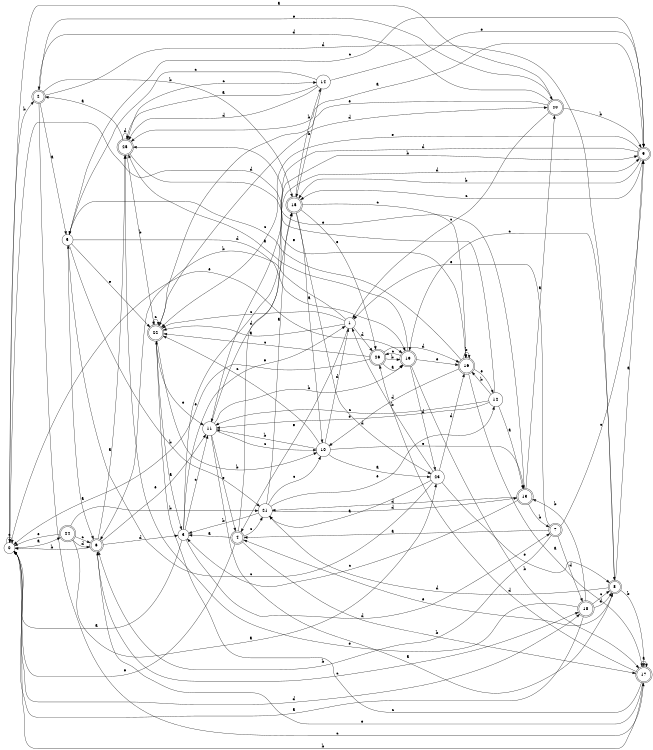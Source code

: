 digraph n22_4 {
__start0 [label="" shape="none"];

rankdir=LR;
size="8,5";

s0 [style="filled", color="black", fillcolor="white" shape="circle", label="0"];
s1 [style="filled", color="black", fillcolor="white" shape="circle", label="1"];
s2 [style="rounded,filled", color="black", fillcolor="white" shape="doublecircle", label="2"];
s3 [style="filled", color="black", fillcolor="white" shape="circle", label="3"];
s4 [style="rounded,filled", color="black", fillcolor="white" shape="doublecircle", label="4"];
s5 [style="filled", color="black", fillcolor="white" shape="circle", label="5"];
s6 [style="rounded,filled", color="black", fillcolor="white" shape="doublecircle", label="6"];
s7 [style="rounded,filled", color="black", fillcolor="white" shape="doublecircle", label="7"];
s8 [style="rounded,filled", color="black", fillcolor="white" shape="doublecircle", label="8"];
s9 [style="rounded,filled", color="black", fillcolor="white" shape="doublecircle", label="9"];
s10 [style="filled", color="black", fillcolor="white" shape="circle", label="10"];
s11 [style="filled", color="black", fillcolor="white" shape="circle", label="11"];
s12 [style="filled", color="black", fillcolor="white" shape="circle", label="12"];
s13 [style="rounded,filled", color="black", fillcolor="white" shape="doublecircle", label="13"];
s14 [style="filled", color="black", fillcolor="white" shape="circle", label="14"];
s15 [style="rounded,filled", color="black", fillcolor="white" shape="doublecircle", label="15"];
s16 [style="rounded,filled", color="black", fillcolor="white" shape="doublecircle", label="16"];
s17 [style="rounded,filled", color="black", fillcolor="white" shape="doublecircle", label="17"];
s18 [style="rounded,filled", color="black", fillcolor="white" shape="doublecircle", label="18"];
s19 [style="rounded,filled", color="black", fillcolor="white" shape="doublecircle", label="19"];
s20 [style="rounded,filled", color="black", fillcolor="white" shape="doublecircle", label="20"];
s21 [style="filled", color="black", fillcolor="white" shape="circle", label="21"];
s22 [style="rounded,filled", color="black", fillcolor="white" shape="doublecircle", label="22"];
s23 [style="filled", color="black", fillcolor="white" shape="circle", label="23"];
s24 [style="rounded,filled", color="black", fillcolor="white" shape="doublecircle", label="24"];
s25 [style="rounded,filled", color="black", fillcolor="white" shape="doublecircle", label="25"];
s26 [style="rounded,filled", color="black", fillcolor="white" shape="doublecircle", label="26"];
s0 -> s24 [label="a"];
s0 -> s2 [label="b"];
s0 -> s0 [label="c"];
s0 -> s18 [label="d"];
s0 -> s19 [label="e"];
s1 -> s22 [label="a"];
s1 -> s6 [label="b"];
s1 -> s22 [label="c"];
s1 -> s26 [label="d"];
s1 -> s4 [label="e"];
s2 -> s5 [label="a"];
s2 -> s15 [label="b"];
s2 -> s17 [label="c"];
s2 -> s8 [label="d"];
s2 -> s20 [label="e"];
s3 -> s0 [label="a"];
s3 -> s9 [label="b"];
s3 -> s11 [label="c"];
s3 -> s7 [label="d"];
s3 -> s1 [label="e"];
s4 -> s3 [label="a"];
s4 -> s17 [label="b"];
s4 -> s21 [label="c"];
s4 -> s9 [label="d"];
s4 -> s0 [label="e"];
s5 -> s6 [label="a"];
s5 -> s21 [label="b"];
s5 -> s9 [label="c"];
s5 -> s19 [label="d"];
s5 -> s22 [label="e"];
s6 -> s25 [label="a"];
s6 -> s0 [label="b"];
s6 -> s18 [label="c"];
s6 -> s3 [label="d"];
s6 -> s11 [label="e"];
s7 -> s4 [label="a"];
s7 -> s6 [label="b"];
s7 -> s9 [label="c"];
s7 -> s18 [label="d"];
s7 -> s1 [label="e"];
s8 -> s9 [label="a"];
s8 -> s17 [label="b"];
s8 -> s19 [label="c"];
s8 -> s21 [label="d"];
s8 -> s4 [label="e"];
s9 -> s25 [label="a"];
s9 -> s15 [label="b"];
s9 -> s15 [label="c"];
s9 -> s11 [label="d"];
s9 -> s22 [label="e"];
s10 -> s23 [label="a"];
s10 -> s11 [label="b"];
s10 -> s22 [label="c"];
s10 -> s1 [label="d"];
s10 -> s13 [label="e"];
s11 -> s8 [label="a"];
s11 -> s19 [label="b"];
s11 -> s10 [label="c"];
s11 -> s15 [label="d"];
s11 -> s4 [label="e"];
s12 -> s13 [label="a"];
s12 -> s16 [label="b"];
s12 -> s11 [label="c"];
s12 -> s0 [label="d"];
s12 -> s11 [label="e"];
s13 -> s20 [label="a"];
s13 -> s7 [label="b"];
s13 -> s3 [label="c"];
s13 -> s21 [label="d"];
s13 -> s25 [label="e"];
s14 -> s25 [label="a"];
s14 -> s15 [label="b"];
s14 -> s5 [label="c"];
s14 -> s25 [label="d"];
s14 -> s9 [label="e"];
s15 -> s10 [label="a"];
s15 -> s14 [label="b"];
s15 -> s16 [label="c"];
s15 -> s23 [label="d"];
s15 -> s26 [label="e"];
s16 -> s17 [label="a"];
s16 -> s16 [label="b"];
s16 -> s5 [label="c"];
s16 -> s10 [label="d"];
s16 -> s12 [label="e"];
s17 -> s17 [label="a"];
s17 -> s0 [label="b"];
s17 -> s22 [label="c"];
s17 -> s26 [label="d"];
s17 -> s6 [label="e"];
s18 -> s0 [label="a"];
s18 -> s13 [label="b"];
s18 -> s8 [label="c"];
s18 -> s8 [label="d"];
s18 -> s25 [label="e"];
s19 -> s25 [label="a"];
s19 -> s17 [label="b"];
s19 -> s26 [label="c"];
s19 -> s23 [label="d"];
s19 -> s16 [label="e"];
s20 -> s0 [label="a"];
s20 -> s9 [label="b"];
s20 -> s1 [label="c"];
s20 -> s2 [label="d"];
s20 -> s22 [label="e"];
s21 -> s15 [label="a"];
s21 -> s3 [label="b"];
s21 -> s10 [label="c"];
s21 -> s13 [label="d"];
s21 -> s12 [label="e"];
s22 -> s3 [label="a"];
s22 -> s10 [label="b"];
s22 -> s22 [label="c"];
s22 -> s20 [label="d"];
s22 -> s11 [label="e"];
s23 -> s21 [label="a"];
s23 -> s1 [label="b"];
s23 -> s5 [label="c"];
s23 -> s16 [label="d"];
s23 -> s8 [label="e"];
s24 -> s23 [label="a"];
s24 -> s21 [label="b"];
s24 -> s6 [label="c"];
s24 -> s6 [label="d"];
s24 -> s0 [label="e"];
s25 -> s2 [label="a"];
s25 -> s22 [label="b"];
s25 -> s14 [label="c"];
s25 -> s25 [label="d"];
s25 -> s16 [label="e"];
s26 -> s19 [label="a"];
s26 -> s19 [label="b"];
s26 -> s22 [label="c"];
s26 -> s16 [label="d"];
s26 -> s0 [label="e"];

}